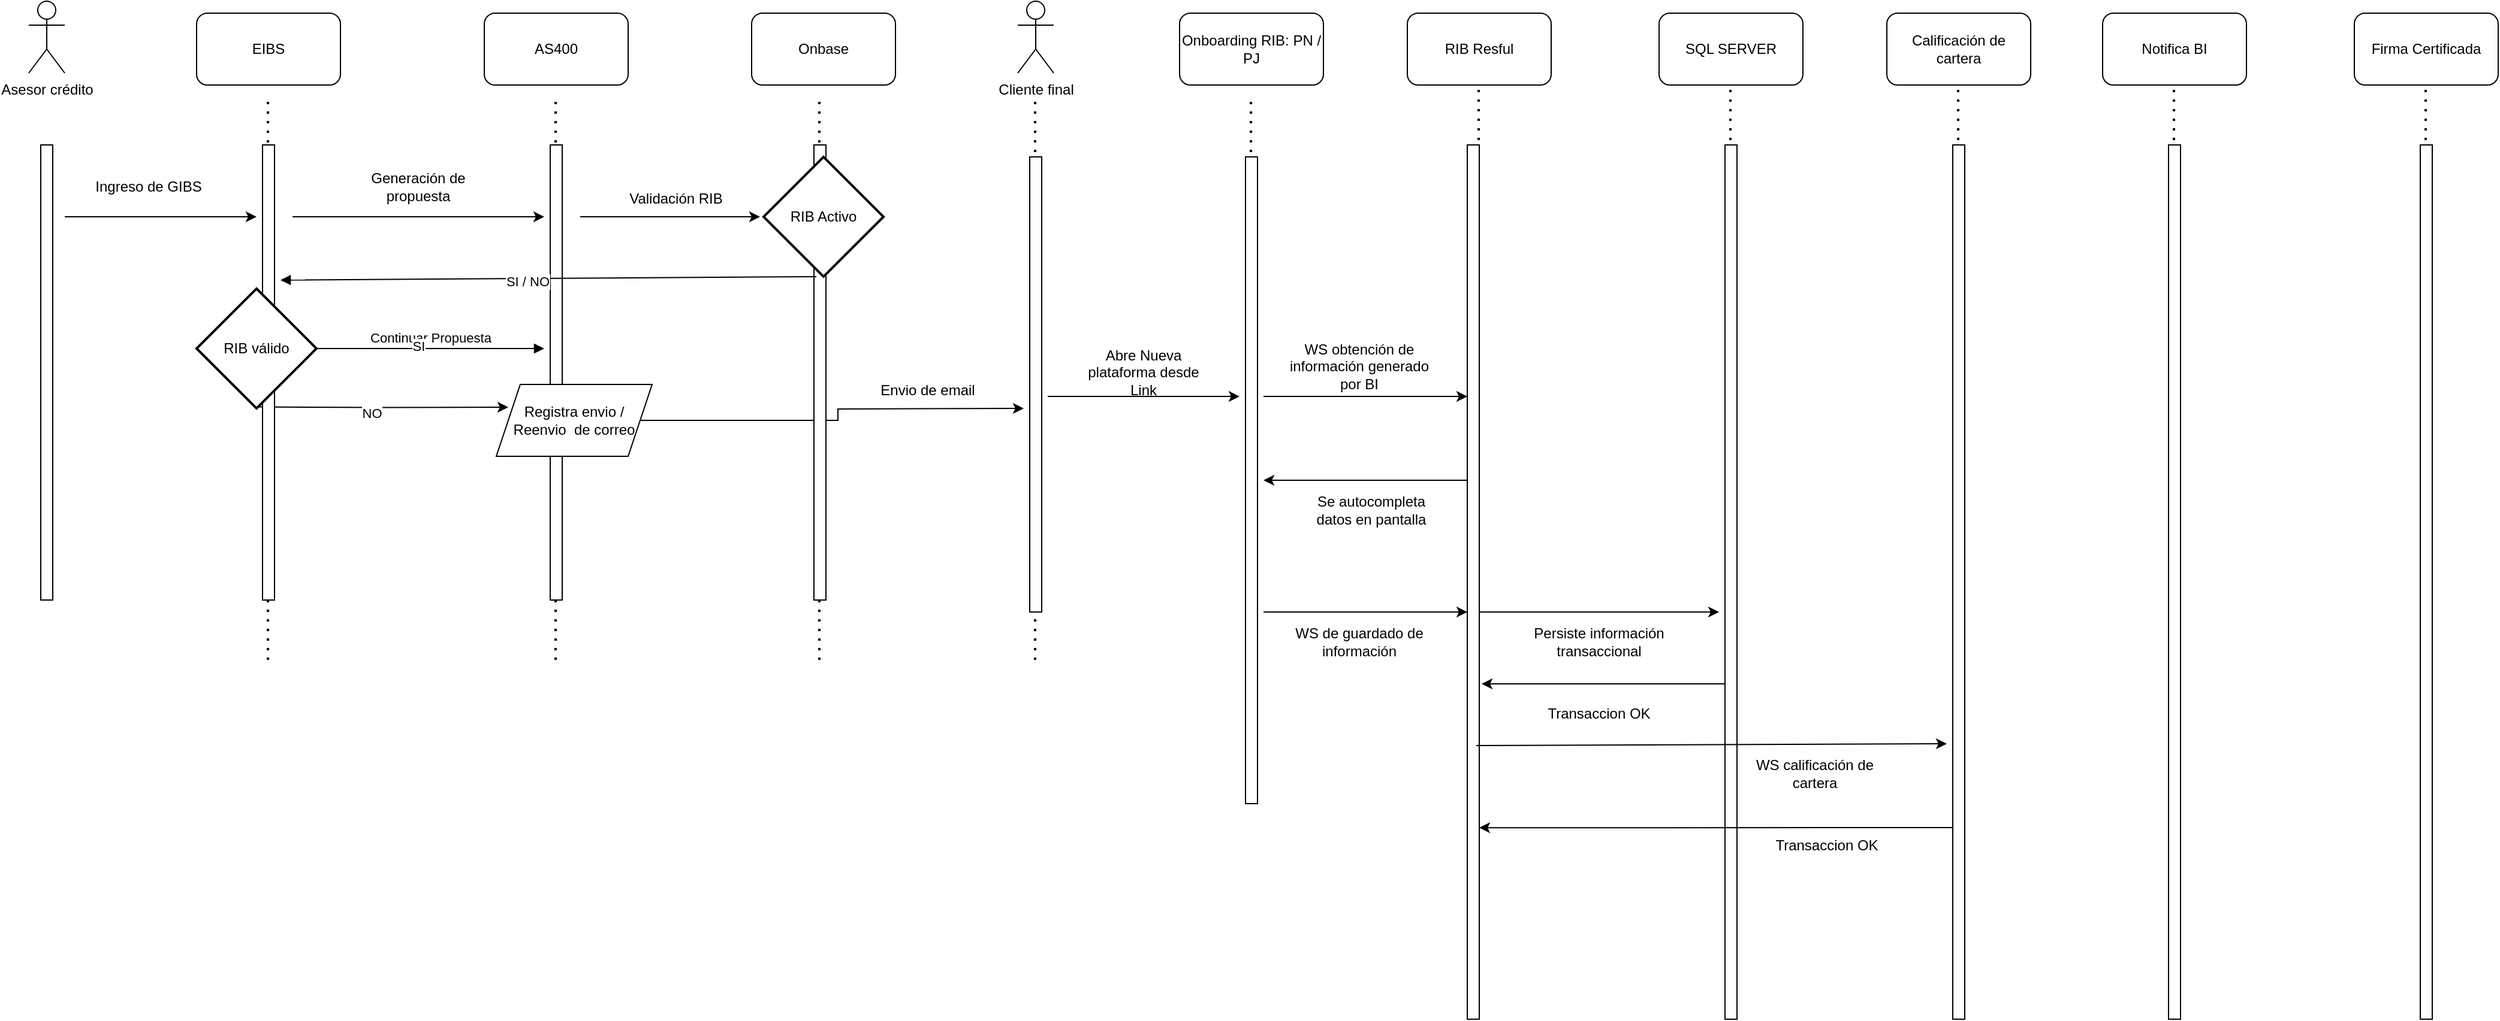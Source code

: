 <mxfile version="24.7.17">
  <diagram name="Página-1" id="44d8g9lSze5oJh3nbTJO">
    <mxGraphModel dx="1674" dy="746" grid="1" gridSize="10" guides="1" tooltips="1" connect="1" arrows="1" fold="1" page="1" pageScale="1" pageWidth="827" pageHeight="1169" math="0" shadow="0">
      <root>
        <mxCell id="0" />
        <mxCell id="1" parent="0" />
        <mxCell id="YaiJavYs_ZO8TBzmR0Fi-1" value="Asesor crédito" style="shape=umlActor;verticalLabelPosition=bottom;verticalAlign=top;html=1;outlineConnect=0;" parent="1" vertex="1">
          <mxGeometry x="80" y="110" width="30" height="60" as="geometry" />
        </mxCell>
        <mxCell id="YaiJavYs_ZO8TBzmR0Fi-13" value="" style="group" parent="1" vertex="1" connectable="0">
          <mxGeometry x="1230" y="120" width="120" height="840" as="geometry" />
        </mxCell>
        <mxCell id="YaiJavYs_ZO8TBzmR0Fi-8" value="RIB Resful" style="rounded=1;whiteSpace=wrap;html=1;" parent="YaiJavYs_ZO8TBzmR0Fi-13" vertex="1">
          <mxGeometry width="120" height="60" as="geometry" />
        </mxCell>
        <mxCell id="YaiJavYs_ZO8TBzmR0Fi-11" value="" style="endArrow=none;dashed=1;html=1;dashPattern=1 3;strokeWidth=2;rounded=0;" parent="YaiJavYs_ZO8TBzmR0Fi-13" edge="1">
          <mxGeometry width="50" height="50" relative="1" as="geometry">
            <mxPoint x="59.5" y="530" as="sourcePoint" />
            <mxPoint x="59.5" y="60" as="targetPoint" />
          </mxGeometry>
        </mxCell>
        <mxCell id="YaiJavYs_ZO8TBzmR0Fi-24" value="" style="rounded=0;whiteSpace=wrap;html=1;" parent="YaiJavYs_ZO8TBzmR0Fi-13" vertex="1">
          <mxGeometry x="50" y="110" width="10" height="730" as="geometry" />
        </mxCell>
        <mxCell id="6GTGhAp1K_8xXgokYNfH-21" value="" style="endArrow=classic;html=1;rounded=0;" edge="1" parent="YaiJavYs_ZO8TBzmR0Fi-13">
          <mxGeometry width="50" height="50" relative="1" as="geometry">
            <mxPoint x="50" y="390" as="sourcePoint" />
            <mxPoint x="-120" y="390" as="targetPoint" />
          </mxGeometry>
        </mxCell>
        <mxCell id="YaiJavYs_ZO8TBzmR0Fi-16" value="" style="group" parent="1" vertex="1" connectable="0">
          <mxGeometry x="1440" y="120" width="120" height="840" as="geometry" />
        </mxCell>
        <mxCell id="YaiJavYs_ZO8TBzmR0Fi-9" value="SQL SERVER" style="rounded=1;whiteSpace=wrap;html=1;" parent="YaiJavYs_ZO8TBzmR0Fi-16" vertex="1">
          <mxGeometry width="120" height="60" as="geometry" />
        </mxCell>
        <mxCell id="YaiJavYs_ZO8TBzmR0Fi-12" value="" style="endArrow=none;dashed=1;html=1;dashPattern=1 3;strokeWidth=2;rounded=0;" parent="YaiJavYs_ZO8TBzmR0Fi-16" edge="1">
          <mxGeometry width="50" height="50" relative="1" as="geometry">
            <mxPoint x="59.5" y="530" as="sourcePoint" />
            <mxPoint x="59.5" y="60" as="targetPoint" />
          </mxGeometry>
        </mxCell>
        <mxCell id="YaiJavYs_ZO8TBzmR0Fi-25" value="" style="rounded=0;whiteSpace=wrap;html=1;" parent="YaiJavYs_ZO8TBzmR0Fi-16" vertex="1">
          <mxGeometry x="55" y="110" width="10" height="730" as="geometry" />
        </mxCell>
        <mxCell id="YaiJavYs_ZO8TBzmR0Fi-17" value="" style="group" parent="1" vertex="1" connectable="0">
          <mxGeometry x="1040" y="130" width="120" height="650" as="geometry" />
        </mxCell>
        <mxCell id="YaiJavYs_ZO8TBzmR0Fi-7" value="Onboarding RIB: PN / PJ" style="rounded=1;whiteSpace=wrap;html=1;" parent="YaiJavYs_ZO8TBzmR0Fi-17" vertex="1">
          <mxGeometry y="-10" width="120" height="60" as="geometry" />
        </mxCell>
        <mxCell id="YaiJavYs_ZO8TBzmR0Fi-10" value="" style="endArrow=none;dashed=1;html=1;dashPattern=1 3;strokeWidth=2;rounded=0;" parent="YaiJavYs_ZO8TBzmR0Fi-17" edge="1">
          <mxGeometry width="50" height="50" relative="1" as="geometry">
            <mxPoint x="59.5" y="530" as="sourcePoint" />
            <mxPoint x="59.5" y="60" as="targetPoint" />
          </mxGeometry>
        </mxCell>
        <mxCell id="YaiJavYs_ZO8TBzmR0Fi-23" value="" style="rounded=0;whiteSpace=wrap;html=1;" parent="YaiJavYs_ZO8TBzmR0Fi-17" vertex="1">
          <mxGeometry x="55" y="110" width="10" height="540" as="geometry" />
        </mxCell>
        <mxCell id="6GTGhAp1K_8xXgokYNfH-19" value="" style="endArrow=classic;html=1;rounded=0;" edge="1" parent="YaiJavYs_ZO8TBzmR0Fi-17">
          <mxGeometry width="50" height="50" relative="1" as="geometry">
            <mxPoint x="70" y="310" as="sourcePoint" />
            <mxPoint x="240" y="310" as="targetPoint" />
          </mxGeometry>
        </mxCell>
        <mxCell id="6GTGhAp1K_8xXgokYNfH-23" value="" style="endArrow=classic;html=1;rounded=0;" edge="1" parent="YaiJavYs_ZO8TBzmR0Fi-17">
          <mxGeometry width="50" height="50" relative="1" as="geometry">
            <mxPoint x="70" y="490" as="sourcePoint" />
            <mxPoint x="240" y="490" as="targetPoint" />
          </mxGeometry>
        </mxCell>
        <mxCell id="YaiJavYs_ZO8TBzmR0Fi-18" value="" style="group" parent="1" vertex="1" connectable="0">
          <mxGeometry x="460" y="120" width="200" height="540" as="geometry" />
        </mxCell>
        <mxCell id="YaiJavYs_ZO8TBzmR0Fi-5" value="AS400" style="rounded=1;whiteSpace=wrap;html=1;" parent="YaiJavYs_ZO8TBzmR0Fi-18" vertex="1">
          <mxGeometry width="120" height="60" as="geometry" />
        </mxCell>
        <mxCell id="YaiJavYs_ZO8TBzmR0Fi-6" value="" style="endArrow=none;dashed=1;html=1;dashPattern=1 3;strokeWidth=2;rounded=0;" parent="YaiJavYs_ZO8TBzmR0Fi-18" edge="1">
          <mxGeometry width="50" height="50" relative="1" as="geometry">
            <mxPoint x="59.5" y="540" as="sourcePoint" />
            <mxPoint x="59.5" y="70" as="targetPoint" />
          </mxGeometry>
        </mxCell>
        <mxCell id="YaiJavYs_ZO8TBzmR0Fi-22" value="" style="rounded=0;whiteSpace=wrap;html=1;" parent="YaiJavYs_ZO8TBzmR0Fi-18" vertex="1">
          <mxGeometry x="55" y="110" width="10" height="380" as="geometry" />
        </mxCell>
        <mxCell id="YaiJavYs_ZO8TBzmR0Fi-38" value="Validación RIB" style="text;html=1;align=center;verticalAlign=middle;whiteSpace=wrap;rounded=0;" parent="YaiJavYs_ZO8TBzmR0Fi-18" vertex="1">
          <mxGeometry x="120" y="140" width="80" height="30" as="geometry" />
        </mxCell>
        <mxCell id="6GTGhAp1K_8xXgokYNfH-4" style="edgeStyle=orthogonalEdgeStyle;rounded=0;orthogonalLoop=1;jettySize=auto;html=1;" edge="1" parent="YaiJavYs_ZO8TBzmR0Fi-18">
          <mxGeometry relative="1" as="geometry">
            <mxPoint x="20" y="329" as="targetPoint" />
            <mxPoint x="-190.5" y="328.8" as="sourcePoint" />
          </mxGeometry>
        </mxCell>
        <mxCell id="6GTGhAp1K_8xXgokYNfH-5" value="NO" style="edgeLabel;html=1;align=center;verticalAlign=middle;resizable=0;points=[];" vertex="1" connectable="0" parent="6GTGhAp1K_8xXgokYNfH-4">
          <mxGeometry x="-0.083" y="-4" relative="1" as="geometry">
            <mxPoint as="offset" />
          </mxGeometry>
        </mxCell>
        <mxCell id="6GTGhAp1K_8xXgokYNfH-40" style="edgeStyle=orthogonalEdgeStyle;rounded=0;orthogonalLoop=1;jettySize=auto;html=1;" edge="1" parent="YaiJavYs_ZO8TBzmR0Fi-18" source="6GTGhAp1K_8xXgokYNfH-39">
          <mxGeometry relative="1" as="geometry">
            <mxPoint x="450" y="330" as="targetPoint" />
          </mxGeometry>
        </mxCell>
        <mxCell id="6GTGhAp1K_8xXgokYNfH-39" value="Registra envio / Reenvio&amp;nbsp; de correo" style="shape=parallelogram;perimeter=parallelogramPerimeter;whiteSpace=wrap;html=1;fixedSize=1;" vertex="1" parent="YaiJavYs_ZO8TBzmR0Fi-18">
          <mxGeometry x="10" y="310" width="130" height="60" as="geometry" />
        </mxCell>
        <mxCell id="YaiJavYs_ZO8TBzmR0Fi-19" value="" style="group" parent="1" vertex="1" connectable="0">
          <mxGeometry x="220" y="120" width="120" height="540" as="geometry" />
        </mxCell>
        <mxCell id="YaiJavYs_ZO8TBzmR0Fi-2" value="" style="endArrow=none;dashed=1;html=1;dashPattern=1 3;strokeWidth=2;rounded=0;" parent="YaiJavYs_ZO8TBzmR0Fi-19" edge="1">
          <mxGeometry width="50" height="50" relative="1" as="geometry">
            <mxPoint x="59.5" y="540" as="sourcePoint" />
            <mxPoint x="59.5" y="70" as="targetPoint" />
          </mxGeometry>
        </mxCell>
        <mxCell id="YaiJavYs_ZO8TBzmR0Fi-4" value="EIBS" style="rounded=1;whiteSpace=wrap;html=1;" parent="YaiJavYs_ZO8TBzmR0Fi-19" vertex="1">
          <mxGeometry width="120" height="60" as="geometry" />
        </mxCell>
        <mxCell id="YaiJavYs_ZO8TBzmR0Fi-21" value="" style="rounded=0;whiteSpace=wrap;html=1;" parent="YaiJavYs_ZO8TBzmR0Fi-19" vertex="1">
          <mxGeometry x="55" y="110" width="10" height="380" as="geometry" />
        </mxCell>
        <mxCell id="YaiJavYs_ZO8TBzmR0Fi-28" value="Ingreso de GIBS" style="text;html=1;align=center;verticalAlign=middle;whiteSpace=wrap;rounded=0;" parent="YaiJavYs_ZO8TBzmR0Fi-19" vertex="1">
          <mxGeometry x="-100" y="130" width="120" height="30" as="geometry" />
        </mxCell>
        <mxCell id="YaiJavYs_ZO8TBzmR0Fi-72" value="Continuar Propuesta" style="html=1;verticalAlign=bottom;endArrow=block;curved=0;rounded=0;" parent="YaiJavYs_ZO8TBzmR0Fi-19" edge="1" source="6GTGhAp1K_8xXgokYNfH-1">
          <mxGeometry width="80" relative="1" as="geometry">
            <mxPoint x="70" y="280" as="sourcePoint" />
            <mxPoint x="290" y="280" as="targetPoint" />
          </mxGeometry>
        </mxCell>
        <mxCell id="6GTGhAp1K_8xXgokYNfH-3" value="SI" style="edgeLabel;html=1;align=center;verticalAlign=middle;resizable=0;points=[];" vertex="1" connectable="0" parent="YaiJavYs_ZO8TBzmR0Fi-72">
          <mxGeometry x="-0.105" y="2" relative="1" as="geometry">
            <mxPoint as="offset" />
          </mxGeometry>
        </mxCell>
        <mxCell id="6GTGhAp1K_8xXgokYNfH-1" value="RIB válido" style="strokeWidth=2;html=1;shape=mxgraph.flowchart.decision;whiteSpace=wrap;" vertex="1" parent="YaiJavYs_ZO8TBzmR0Fi-19">
          <mxGeometry y="230" width="100" height="100" as="geometry" />
        </mxCell>
        <mxCell id="YaiJavYs_ZO8TBzmR0Fi-20" value="" style="rounded=0;whiteSpace=wrap;html=1;" parent="1" vertex="1">
          <mxGeometry x="90" y="230" width="10" height="380" as="geometry" />
        </mxCell>
        <mxCell id="YaiJavYs_ZO8TBzmR0Fi-26" value="" style="endArrow=classic;html=1;rounded=0;" parent="1" edge="1">
          <mxGeometry width="50" height="50" relative="1" as="geometry">
            <mxPoint x="110" y="290" as="sourcePoint" />
            <mxPoint x="270" y="290" as="targetPoint" />
          </mxGeometry>
        </mxCell>
        <mxCell id="YaiJavYs_ZO8TBzmR0Fi-27" value="" style="endArrow=classic;html=1;rounded=0;" parent="1" edge="1">
          <mxGeometry width="50" height="50" relative="1" as="geometry">
            <mxPoint x="300" y="290" as="sourcePoint" />
            <mxPoint x="510" y="290" as="targetPoint" />
          </mxGeometry>
        </mxCell>
        <mxCell id="YaiJavYs_ZO8TBzmR0Fi-29" value="Generación de propuesta" style="text;html=1;align=center;verticalAlign=middle;whiteSpace=wrap;rounded=0;" parent="1" vertex="1">
          <mxGeometry x="360" y="250" width="90" height="30" as="geometry" />
        </mxCell>
        <mxCell id="YaiJavYs_ZO8TBzmR0Fi-31" value="" style="group" parent="1" vertex="1" connectable="0">
          <mxGeometry x="680" y="120" width="120" height="540" as="geometry" />
        </mxCell>
        <mxCell id="YaiJavYs_ZO8TBzmR0Fi-32" value="Onbase" style="rounded=1;whiteSpace=wrap;html=1;" parent="YaiJavYs_ZO8TBzmR0Fi-31" vertex="1">
          <mxGeometry x="3" width="120" height="60" as="geometry" />
        </mxCell>
        <mxCell id="YaiJavYs_ZO8TBzmR0Fi-33" value="" style="endArrow=none;dashed=1;html=1;dashPattern=1 3;strokeWidth=2;rounded=0;" parent="YaiJavYs_ZO8TBzmR0Fi-31" edge="1">
          <mxGeometry width="50" height="50" relative="1" as="geometry">
            <mxPoint x="59.5" y="540" as="sourcePoint" />
            <mxPoint x="59.5" y="70" as="targetPoint" />
          </mxGeometry>
        </mxCell>
        <mxCell id="YaiJavYs_ZO8TBzmR0Fi-34" value="" style="rounded=0;whiteSpace=wrap;html=1;" parent="YaiJavYs_ZO8TBzmR0Fi-31" vertex="1">
          <mxGeometry x="55" y="110" width="10" height="380" as="geometry" />
        </mxCell>
        <mxCell id="YaiJavYs_ZO8TBzmR0Fi-53" value="RIB Activo" style="strokeWidth=2;html=1;shape=mxgraph.flowchart.decision;whiteSpace=wrap;direction=south;" parent="YaiJavYs_ZO8TBzmR0Fi-31" vertex="1">
          <mxGeometry x="13" y="120" width="100" height="100" as="geometry" />
        </mxCell>
        <mxCell id="YaiJavYs_ZO8TBzmR0Fi-35" value="" style="endArrow=classic;html=1;rounded=0;" parent="1" edge="1">
          <mxGeometry width="50" height="50" relative="1" as="geometry">
            <mxPoint x="540" y="290" as="sourcePoint" />
            <mxPoint x="690" y="290" as="targetPoint" />
          </mxGeometry>
        </mxCell>
        <mxCell id="YaiJavYs_ZO8TBzmR0Fi-66" value="" style="html=1;verticalAlign=bottom;endArrow=block;curved=0;rounded=0;entryX=1.5;entryY=0.297;entryDx=0;entryDy=0;entryPerimeter=0;exitX=1;exitY=0.56;exitDx=0;exitDy=0;exitPerimeter=0;" parent="1" source="YaiJavYs_ZO8TBzmR0Fi-53" target="YaiJavYs_ZO8TBzmR0Fi-21" edge="1">
          <mxGeometry width="80" relative="1" as="geometry">
            <mxPoint x="745" y="350" as="sourcePoint" />
            <mxPoint x="530" y="350" as="targetPoint" />
          </mxGeometry>
        </mxCell>
        <mxCell id="YaiJavYs_ZO8TBzmR0Fi-67" value="SI / NO" style="edgeLabel;html=1;align=center;verticalAlign=middle;resizable=0;points=[];" parent="YaiJavYs_ZO8TBzmR0Fi-66" vertex="1" connectable="0">
          <mxGeometry x="0.079" y="2" relative="1" as="geometry">
            <mxPoint as="offset" />
          </mxGeometry>
        </mxCell>
        <mxCell id="6GTGhAp1K_8xXgokYNfH-7" value="Envio de email" style="text;html=1;align=center;verticalAlign=middle;whiteSpace=wrap;rounded=0;" vertex="1" parent="1">
          <mxGeometry x="770" y="420" width="120" height="30" as="geometry" />
        </mxCell>
        <mxCell id="6GTGhAp1K_8xXgokYNfH-11" value="" style="group" vertex="1" connectable="0" parent="1">
          <mxGeometry x="860" y="130" width="120" height="530" as="geometry" />
        </mxCell>
        <mxCell id="6GTGhAp1K_8xXgokYNfH-13" value="" style="endArrow=none;dashed=1;html=1;dashPattern=1 3;strokeWidth=2;rounded=0;" edge="1" parent="6GTGhAp1K_8xXgokYNfH-11">
          <mxGeometry width="50" height="50" relative="1" as="geometry">
            <mxPoint x="59.5" y="530" as="sourcePoint" />
            <mxPoint x="59.5" y="60" as="targetPoint" />
          </mxGeometry>
        </mxCell>
        <mxCell id="6GTGhAp1K_8xXgokYNfH-14" value="" style="rounded=0;whiteSpace=wrap;html=1;" vertex="1" parent="6GTGhAp1K_8xXgokYNfH-11">
          <mxGeometry x="55" y="110" width="10" height="380" as="geometry" />
        </mxCell>
        <mxCell id="6GTGhAp1K_8xXgokYNfH-15" value="Cliente final" style="shape=umlActor;verticalLabelPosition=bottom;verticalAlign=top;html=1;outlineConnect=0;" vertex="1" parent="6GTGhAp1K_8xXgokYNfH-11">
          <mxGeometry x="45" y="-20" width="30" height="60" as="geometry" />
        </mxCell>
        <mxCell id="6GTGhAp1K_8xXgokYNfH-17" value="" style="endArrow=classic;html=1;rounded=0;" edge="1" parent="6GTGhAp1K_8xXgokYNfH-11">
          <mxGeometry width="50" height="50" relative="1" as="geometry">
            <mxPoint x="70" y="310" as="sourcePoint" />
            <mxPoint x="230" y="310" as="targetPoint" />
          </mxGeometry>
        </mxCell>
        <mxCell id="6GTGhAp1K_8xXgokYNfH-18" value="Abre Nueva plataforma desde Link" style="text;html=1;align=center;verticalAlign=middle;whiteSpace=wrap;rounded=0;" vertex="1" parent="1">
          <mxGeometry x="950" y="405" width="120" height="30" as="geometry" />
        </mxCell>
        <mxCell id="6GTGhAp1K_8xXgokYNfH-20" value="WS obtención de información generado por BI" style="text;html=1;align=center;verticalAlign=middle;whiteSpace=wrap;rounded=0;" vertex="1" parent="1">
          <mxGeometry x="1130" y="400" width="120" height="30" as="geometry" />
        </mxCell>
        <mxCell id="6GTGhAp1K_8xXgokYNfH-22" value="Se autocompleta datos en pantalla" style="text;html=1;align=center;verticalAlign=middle;whiteSpace=wrap;rounded=0;" vertex="1" parent="1">
          <mxGeometry x="1140" y="520" width="120" height="30" as="geometry" />
        </mxCell>
        <mxCell id="6GTGhAp1K_8xXgokYNfH-24" value="WS de guardado de información" style="text;html=1;align=center;verticalAlign=middle;whiteSpace=wrap;rounded=0;" vertex="1" parent="1">
          <mxGeometry x="1130" y="630" width="120" height="30" as="geometry" />
        </mxCell>
        <mxCell id="6GTGhAp1K_8xXgokYNfH-25" value="" style="endArrow=classic;html=1;rounded=0;" edge="1" parent="1">
          <mxGeometry width="50" height="50" relative="1" as="geometry">
            <mxPoint x="1290" y="620" as="sourcePoint" />
            <mxPoint x="1490" y="620" as="targetPoint" />
          </mxGeometry>
        </mxCell>
        <mxCell id="6GTGhAp1K_8xXgokYNfH-26" value="Persiste información transaccional" style="text;html=1;align=center;verticalAlign=middle;whiteSpace=wrap;rounded=0;" vertex="1" parent="1">
          <mxGeometry x="1330" y="630" width="120" height="30" as="geometry" />
        </mxCell>
        <mxCell id="6GTGhAp1K_8xXgokYNfH-27" value="" style="group" vertex="1" connectable="0" parent="1">
          <mxGeometry x="1630" y="120" width="120" height="840" as="geometry" />
        </mxCell>
        <mxCell id="6GTGhAp1K_8xXgokYNfH-28" value="Calificación de cartera" style="rounded=1;whiteSpace=wrap;html=1;" vertex="1" parent="6GTGhAp1K_8xXgokYNfH-27">
          <mxGeometry width="120" height="60" as="geometry" />
        </mxCell>
        <mxCell id="6GTGhAp1K_8xXgokYNfH-29" value="" style="endArrow=none;dashed=1;html=1;dashPattern=1 3;strokeWidth=2;rounded=0;" edge="1" parent="6GTGhAp1K_8xXgokYNfH-27">
          <mxGeometry width="50" height="50" relative="1" as="geometry">
            <mxPoint x="59.5" y="530" as="sourcePoint" />
            <mxPoint x="59.5" y="60" as="targetPoint" />
          </mxGeometry>
        </mxCell>
        <mxCell id="6GTGhAp1K_8xXgokYNfH-30" value="" style="rounded=0;whiteSpace=wrap;html=1;" vertex="1" parent="6GTGhAp1K_8xXgokYNfH-27">
          <mxGeometry x="55" y="110" width="10" height="730" as="geometry" />
        </mxCell>
        <mxCell id="6GTGhAp1K_8xXgokYNfH-45" value="" style="endArrow=classic;html=1;rounded=0;entryX=1;entryY=0.781;entryDx=0;entryDy=0;entryPerimeter=0;" edge="1" parent="6GTGhAp1K_8xXgokYNfH-27" target="YaiJavYs_ZO8TBzmR0Fi-24">
          <mxGeometry width="50" height="50" relative="1" as="geometry">
            <mxPoint x="55" y="680" as="sourcePoint" />
            <mxPoint x="-148" y="680" as="targetPoint" />
          </mxGeometry>
        </mxCell>
        <mxCell id="6GTGhAp1K_8xXgokYNfH-31" value="" style="group" vertex="1" connectable="0" parent="1">
          <mxGeometry x="1810" y="120" width="120" height="840" as="geometry" />
        </mxCell>
        <mxCell id="6GTGhAp1K_8xXgokYNfH-32" value="Notifica BI" style="rounded=1;whiteSpace=wrap;html=1;" vertex="1" parent="6GTGhAp1K_8xXgokYNfH-31">
          <mxGeometry width="120" height="60" as="geometry" />
        </mxCell>
        <mxCell id="6GTGhAp1K_8xXgokYNfH-33" value="" style="endArrow=none;dashed=1;html=1;dashPattern=1 3;strokeWidth=2;rounded=0;" edge="1" parent="6GTGhAp1K_8xXgokYNfH-31">
          <mxGeometry width="50" height="50" relative="1" as="geometry">
            <mxPoint x="59.5" y="530" as="sourcePoint" />
            <mxPoint x="59.5" y="60" as="targetPoint" />
          </mxGeometry>
        </mxCell>
        <mxCell id="6GTGhAp1K_8xXgokYNfH-34" value="" style="rounded=0;whiteSpace=wrap;html=1;" vertex="1" parent="6GTGhAp1K_8xXgokYNfH-31">
          <mxGeometry x="55" y="110" width="10" height="730" as="geometry" />
        </mxCell>
        <mxCell id="6GTGhAp1K_8xXgokYNfH-35" value="" style="group" vertex="1" connectable="0" parent="1">
          <mxGeometry x="2020" y="120" width="120" height="840" as="geometry" />
        </mxCell>
        <mxCell id="6GTGhAp1K_8xXgokYNfH-36" value="Firma Certificada" style="rounded=1;whiteSpace=wrap;html=1;" vertex="1" parent="6GTGhAp1K_8xXgokYNfH-35">
          <mxGeometry width="120" height="60" as="geometry" />
        </mxCell>
        <mxCell id="6GTGhAp1K_8xXgokYNfH-37" value="" style="endArrow=none;dashed=1;html=1;dashPattern=1 3;strokeWidth=2;rounded=0;" edge="1" parent="6GTGhAp1K_8xXgokYNfH-35">
          <mxGeometry width="50" height="50" relative="1" as="geometry">
            <mxPoint x="59.5" y="530" as="sourcePoint" />
            <mxPoint x="59.5" y="60" as="targetPoint" />
          </mxGeometry>
        </mxCell>
        <mxCell id="6GTGhAp1K_8xXgokYNfH-38" value="" style="rounded=0;whiteSpace=wrap;html=1;" vertex="1" parent="6GTGhAp1K_8xXgokYNfH-35">
          <mxGeometry x="55" y="110" width="10" height="730" as="geometry" />
        </mxCell>
        <mxCell id="6GTGhAp1K_8xXgokYNfH-42" value="Transaccion OK" style="text;html=1;align=center;verticalAlign=middle;whiteSpace=wrap;rounded=0;" vertex="1" parent="1">
          <mxGeometry x="1330" y="690" width="120" height="30" as="geometry" />
        </mxCell>
        <mxCell id="6GTGhAp1K_8xXgokYNfH-43" value="" style="endArrow=classic;html=1;rounded=0;" edge="1" parent="1">
          <mxGeometry width="50" height="50" relative="1" as="geometry">
            <mxPoint x="1287.5" y="731.5" as="sourcePoint" />
            <mxPoint x="1680" y="730" as="targetPoint" />
          </mxGeometry>
        </mxCell>
        <mxCell id="6GTGhAp1K_8xXgokYNfH-41" value="" style="endArrow=classic;html=1;rounded=0;" edge="1" parent="1">
          <mxGeometry width="50" height="50" relative="1" as="geometry">
            <mxPoint x="1495" y="680" as="sourcePoint" />
            <mxPoint x="1292" y="680" as="targetPoint" />
          </mxGeometry>
        </mxCell>
        <mxCell id="6GTGhAp1K_8xXgokYNfH-44" value="WS calificación de cartera" style="text;html=1;align=center;verticalAlign=middle;whiteSpace=wrap;rounded=0;" vertex="1" parent="1">
          <mxGeometry x="1510" y="740" width="120" height="30" as="geometry" />
        </mxCell>
        <mxCell id="6GTGhAp1K_8xXgokYNfH-46" value="Transaccion OK" style="text;html=1;align=center;verticalAlign=middle;whiteSpace=wrap;rounded=0;" vertex="1" parent="1">
          <mxGeometry x="1520" y="800" width="120" height="30" as="geometry" />
        </mxCell>
      </root>
    </mxGraphModel>
  </diagram>
</mxfile>
